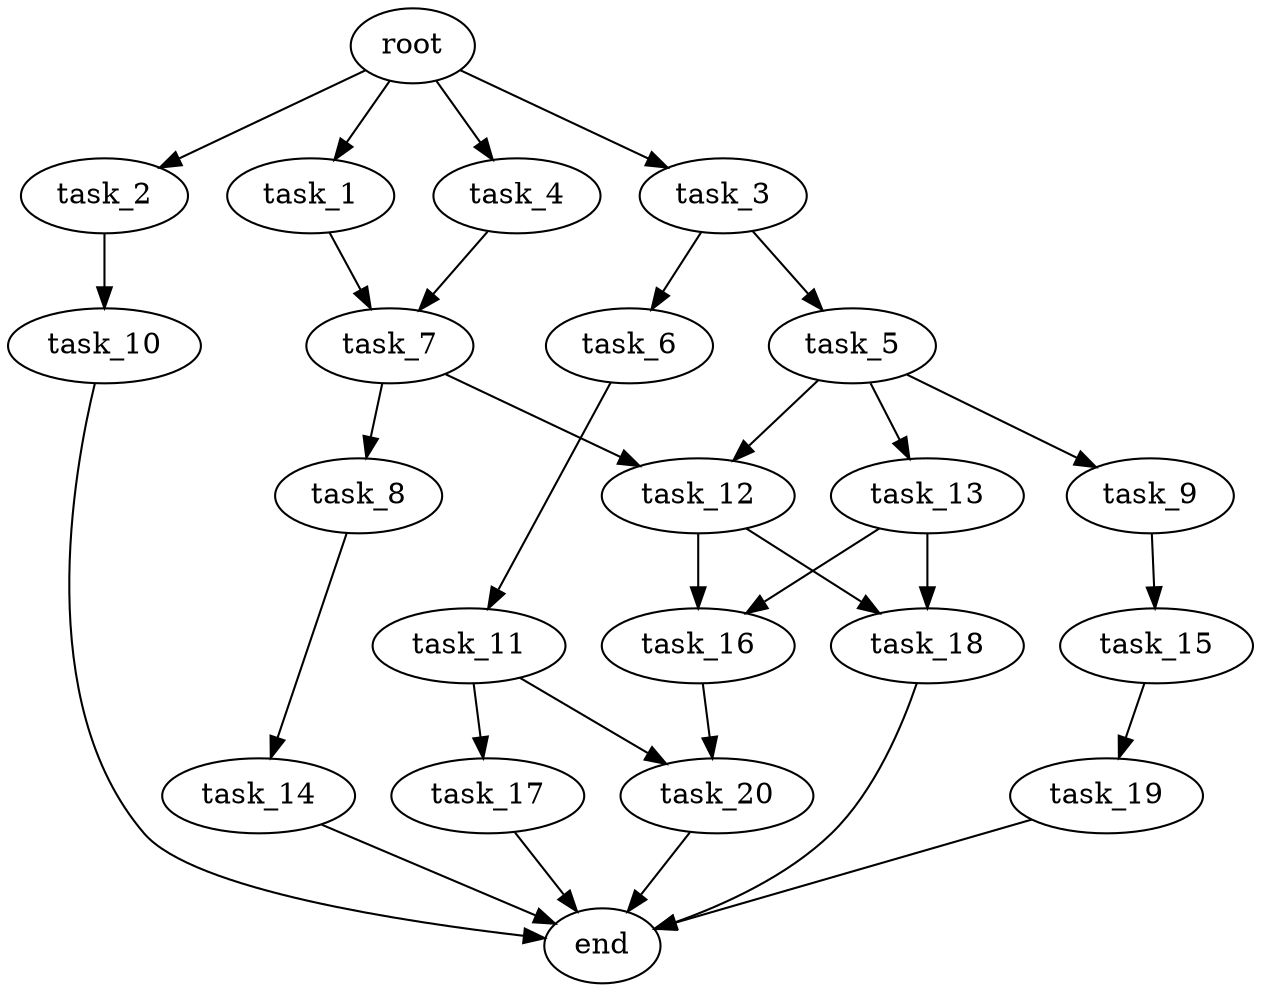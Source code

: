 digraph G {
  root [size="0.000000e+00"];
  task_1 [size="4.466502e+10"];
  task_2 [size="6.993415e+10"];
  task_3 [size="1.618789e+10"];
  task_4 [size="2.145367e+10"];
  task_5 [size="4.006209e+10"];
  task_6 [size="3.385040e+10"];
  task_7 [size="5.506212e+10"];
  task_8 [size="6.970877e+10"];
  task_9 [size="7.068193e+10"];
  task_10 [size="1.608219e+10"];
  task_11 [size="9.645738e+10"];
  task_12 [size="5.390104e+08"];
  task_13 [size="9.117948e+09"];
  task_14 [size="1.454139e+10"];
  task_15 [size="9.258692e+10"];
  task_16 [size="4.354339e+10"];
  task_17 [size="6.417405e+09"];
  task_18 [size="2.218481e+10"];
  task_19 [size="8.013173e+09"];
  task_20 [size="3.785156e+09"];
  end [size="0.000000e+00"];

  root -> task_1 [size="1.000000e-12"];
  root -> task_2 [size="1.000000e-12"];
  root -> task_3 [size="1.000000e-12"];
  root -> task_4 [size="1.000000e-12"];
  task_1 -> task_7 [size="2.753106e+08"];
  task_2 -> task_10 [size="1.608219e+08"];
  task_3 -> task_5 [size="4.006209e+08"];
  task_3 -> task_6 [size="3.385040e+08"];
  task_4 -> task_7 [size="2.753106e+08"];
  task_5 -> task_9 [size="7.068193e+08"];
  task_5 -> task_12 [size="2.695052e+06"];
  task_5 -> task_13 [size="9.117948e+07"];
  task_6 -> task_11 [size="9.645738e+08"];
  task_7 -> task_8 [size="6.970877e+08"];
  task_7 -> task_12 [size="2.695052e+06"];
  task_8 -> task_14 [size="1.454139e+08"];
  task_9 -> task_15 [size="9.258692e+08"];
  task_10 -> end [size="1.000000e-12"];
  task_11 -> task_17 [size="6.417405e+07"];
  task_11 -> task_20 [size="1.892578e+07"];
  task_12 -> task_16 [size="2.177169e+08"];
  task_12 -> task_18 [size="1.109240e+08"];
  task_13 -> task_16 [size="2.177169e+08"];
  task_13 -> task_18 [size="1.109240e+08"];
  task_14 -> end [size="1.000000e-12"];
  task_15 -> task_19 [size="8.013173e+07"];
  task_16 -> task_20 [size="1.892578e+07"];
  task_17 -> end [size="1.000000e-12"];
  task_18 -> end [size="1.000000e-12"];
  task_19 -> end [size="1.000000e-12"];
  task_20 -> end [size="1.000000e-12"];
}
